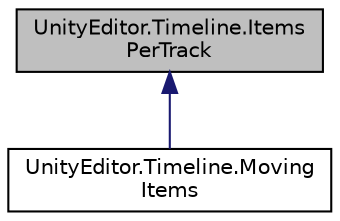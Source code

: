 digraph "UnityEditor.Timeline.ItemsPerTrack"
{
 // LATEX_PDF_SIZE
  edge [fontname="Helvetica",fontsize="10",labelfontname="Helvetica",labelfontsize="10"];
  node [fontname="Helvetica",fontsize="10",shape=record];
  Node1 [label="UnityEditor.Timeline.Items\lPerTrack",height=0.2,width=0.4,color="black", fillcolor="grey75", style="filled", fontcolor="black",tooltip=" "];
  Node1 -> Node2 [dir="back",color="midnightblue",fontsize="10",style="solid",fontname="Helvetica"];
  Node2 [label="UnityEditor.Timeline.Moving\lItems",height=0.2,width=0.4,color="black", fillcolor="white", style="filled",URL="$class_unity_editor_1_1_timeline_1_1_moving_items.html",tooltip=" "];
}
